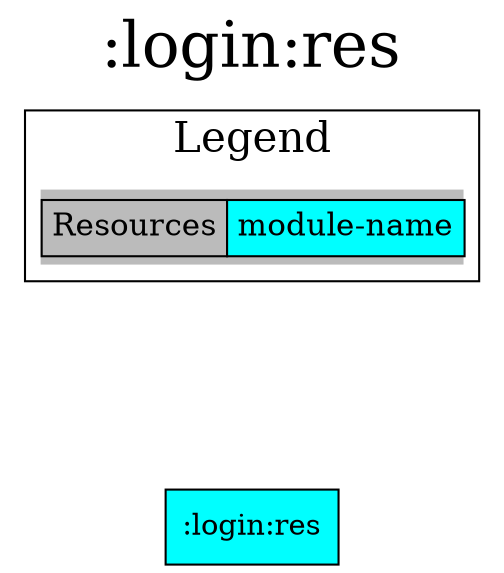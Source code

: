 digraph {
edge ["dir"="forward"]
graph ["dpi"="100","label"=":login:res","labelloc"="t","fontsize"="30","ranksep"="1.5","rankdir"="TB"]
node ["style"="filled"]
":login:res" ["shape"="box","fillcolor"="#00FFFF"]
{
edge ["dir"="none"]
graph ["rank"="same"]
":login:res"
}
subgraph "cluster_legend" {
edge ["dir"="none"]
graph ["label"="Legend","fontsize"="20"]
"Legend" ["style"="filled","fillcolor"="#bbbbbb","shape"="none","margin"="0","fontsize"="15","label"=<
<TABLE BORDER="0" CELLBORDER="1" CELLSPACING="0" CELLPADDING="4">
<TR><TD>Resources</TD><TD BGCOLOR="#00FFFF">module-name</TD></TR>
</TABLE>
>]
} -> ":login:res" ["style"="invis"]
}
